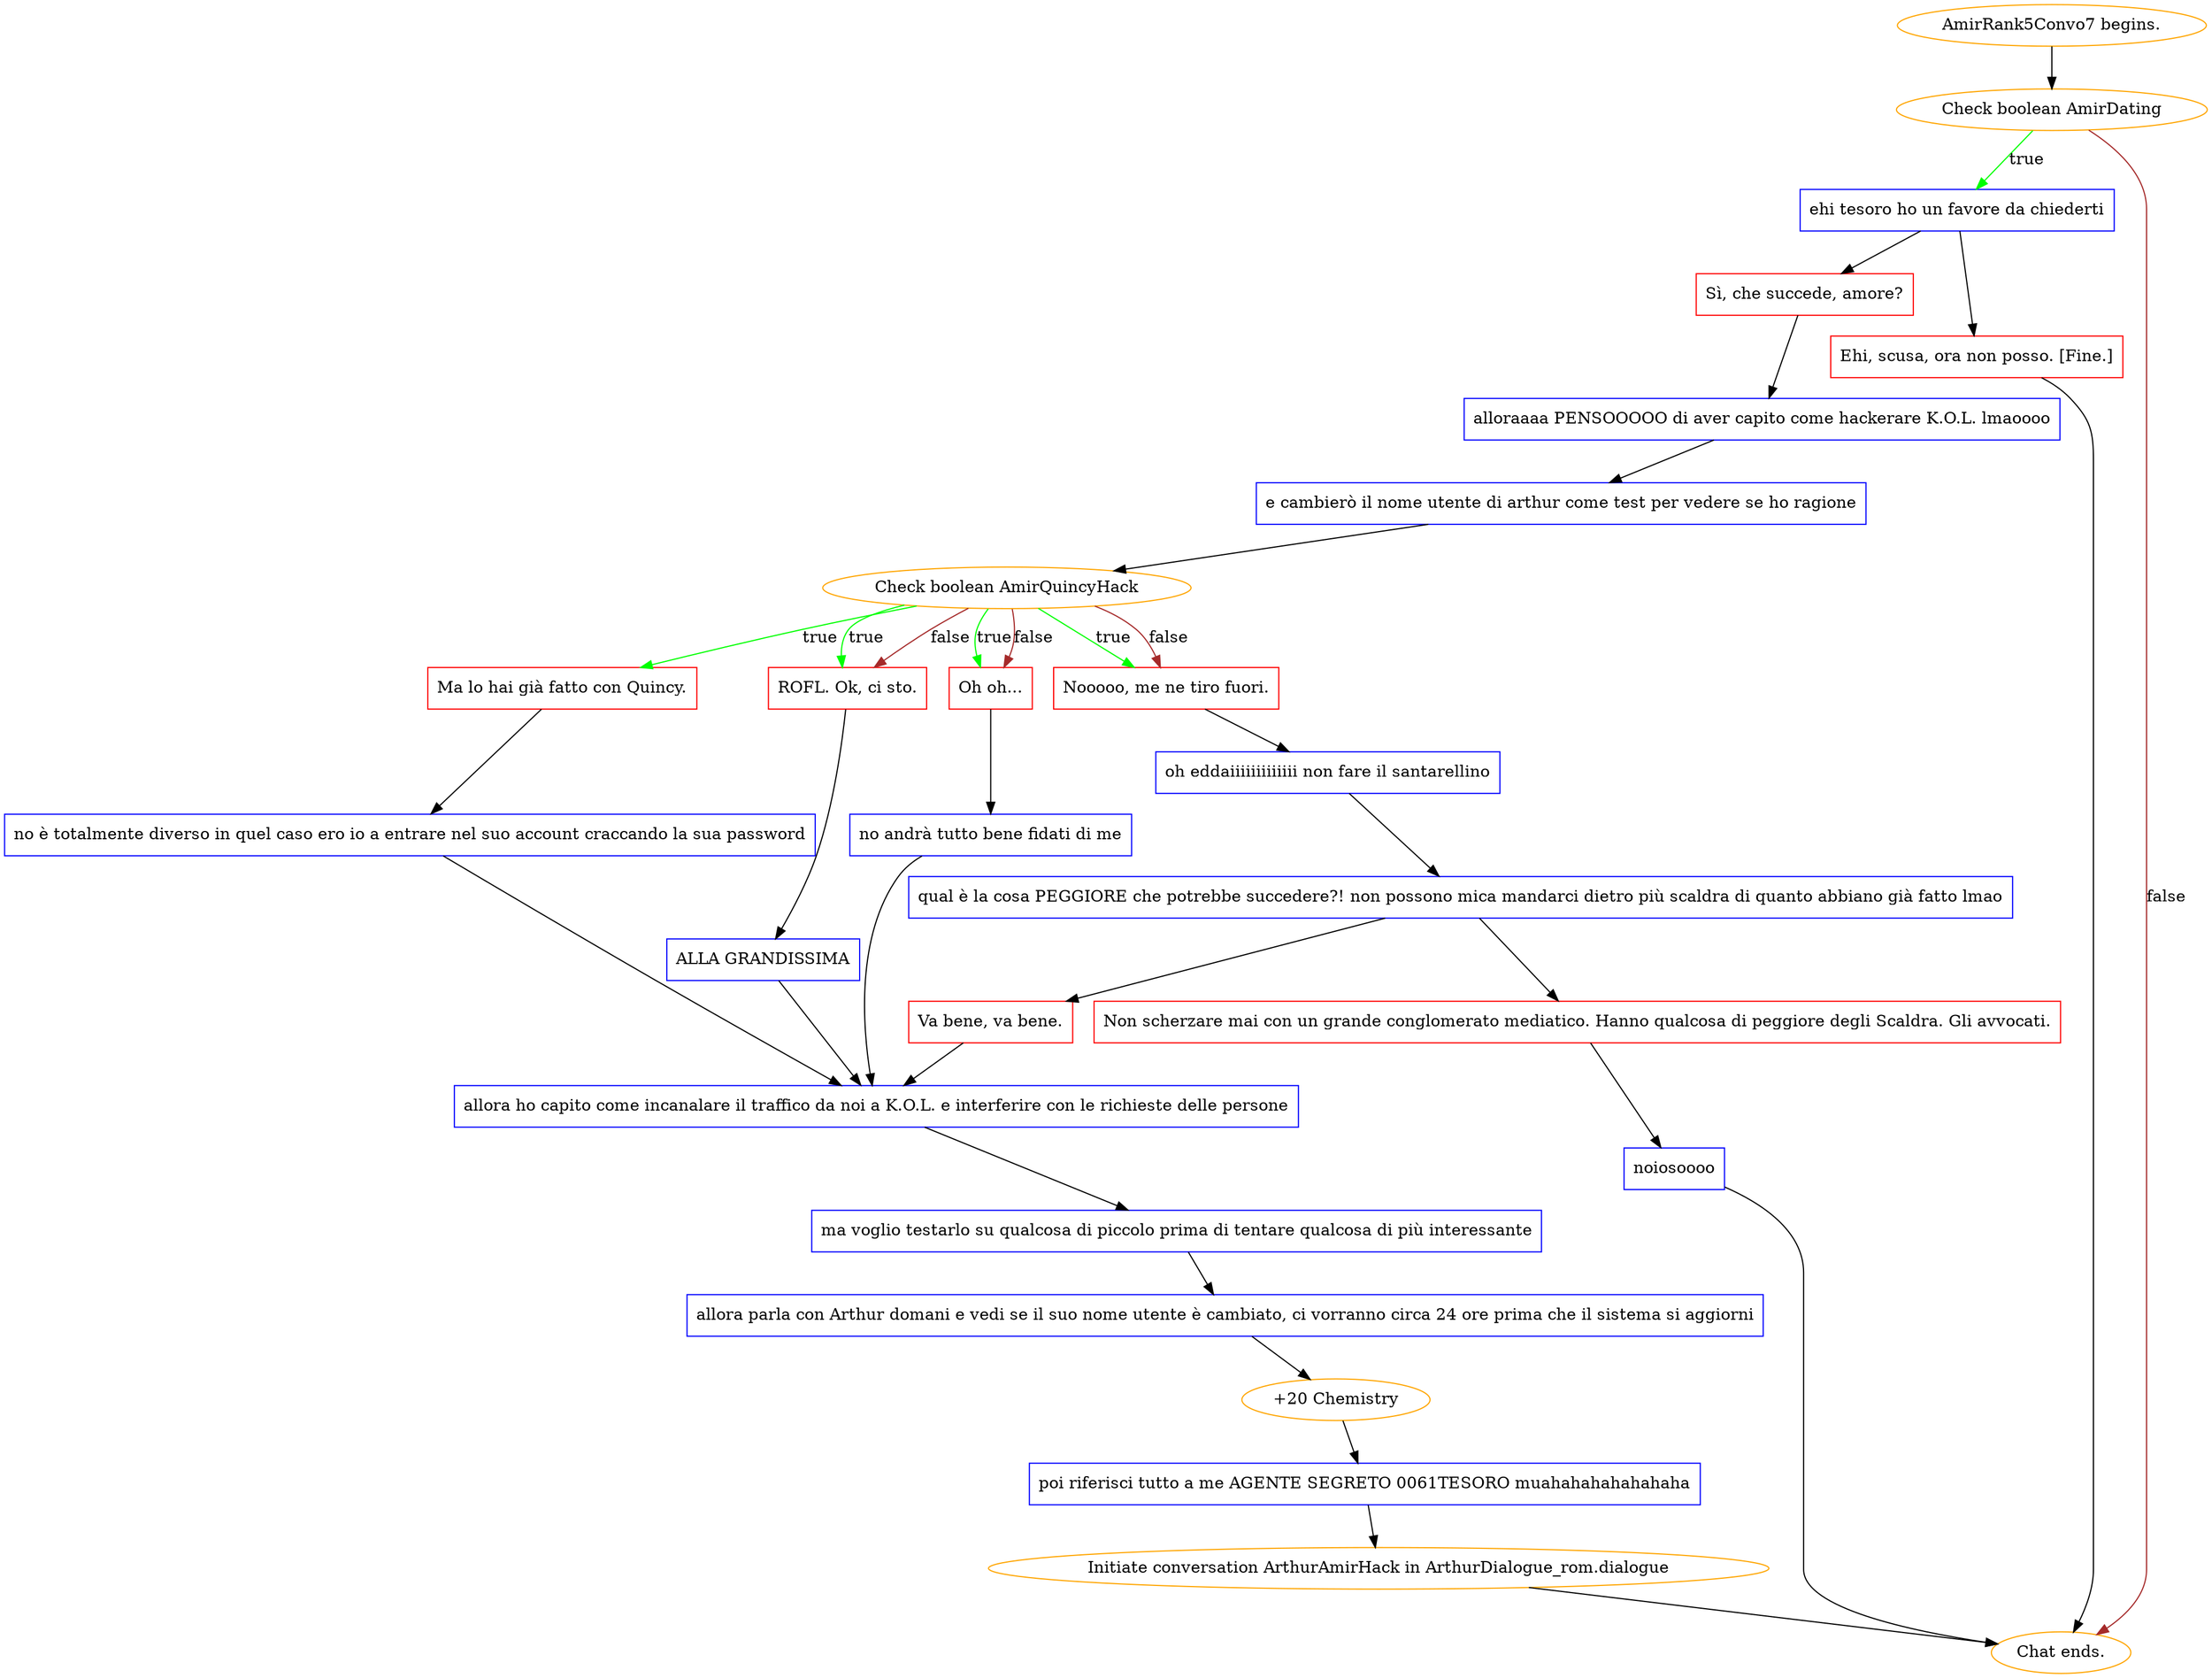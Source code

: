 digraph {
	"AmirRank5Convo7 begins." [color=orange];
		"AmirRank5Convo7 begins." -> j3511724134;
	j3511724134 [label="Check boolean AmirDating",color=orange];
		j3511724134 -> j1311423951 [label=true,color=green];
		j3511724134 -> "Chat ends." [label=false,color=brown];
	j1311423951 [label="ehi tesoro ho un favore da chiederti",shape=box,color=blue];
		j1311423951 -> j2866146643;
		j1311423951 -> j2660199081;
	"Chat ends." [color=orange];
	j2866146643 [label="Sì, che succede, amore?",shape=box,color=red];
		j2866146643 -> j1573688164;
	j2660199081 [label="Ehi, scusa, ora non posso. [Fine.]",shape=box,color=red];
		j2660199081 -> "Chat ends.";
	j1573688164 [label="alloraaaa PENSOOOOO di aver capito come hackerare K.O.L. lmaoooo",shape=box,color=blue];
		j1573688164 -> j4034733218;
	j4034733218 [label="e cambierò il nome utente di arthur come test per vedere se ho ragione",shape=box,color=blue];
		j4034733218 -> j415471592;
	j415471592 [label="Check boolean AmirQuincyHack",color=orange];
		j415471592 -> j2158506745 [label=true,color=green];
		j415471592 -> j2679255899 [label=true,color=green];
		j415471592 -> j1580864563 [label=true,color=green];
		j415471592 -> j1592788443 [label=true,color=green];
		j415471592 -> j2679255899 [label=false,color=brown];
		j415471592 -> j1580864563 [label=false,color=brown];
		j415471592 -> j1592788443 [label=false,color=brown];
	j2158506745 [label="Ma lo hai già fatto con Quincy.",shape=box,color=red];
		j2158506745 -> j1898701362;
	j2679255899 [label="ROFL. Ok, ci sto.",shape=box,color=red];
		j2679255899 -> j3581986728;
	j1580864563 [label="Oh oh...",shape=box,color=red];
		j1580864563 -> j1447733095;
	j1592788443 [label="Nooooo, me ne tiro fuori.",shape=box,color=red];
		j1592788443 -> j3790526143;
	j1898701362 [label="no è totalmente diverso in quel caso ero io a entrare nel suo account craccando la sua password",shape=box,color=blue];
		j1898701362 -> j2096263784;
	j3581986728 [label="ALLA GRANDISSIMA",shape=box,color=blue];
		j3581986728 -> j2096263784;
	j1447733095 [label="no andrà tutto bene fidati di me",shape=box,color=blue];
		j1447733095 -> j2096263784;
	j3790526143 [label="oh eddaiiiiiiiiiiiii non fare il santarellino",shape=box,color=blue];
		j3790526143 -> j1895502720;
	j2096263784 [label="allora ho capito come incanalare il traffico da noi a K.O.L. e interferire con le richieste delle persone",shape=box,color=blue];
		j2096263784 -> j2020625619;
	j1895502720 [label="qual è la cosa PEGGIORE che potrebbe succedere?! non possono mica mandarci dietro più scaldra di quanto abbiano già fatto lmao",shape=box,color=blue];
		j1895502720 -> j76223463;
		j1895502720 -> j1999434837;
	j2020625619 [label="ma voglio testarlo su qualcosa di piccolo prima di tentare qualcosa di più interessante",shape=box,color=blue];
		j2020625619 -> j489398479;
	j76223463 [label="Va bene, va bene.",shape=box,color=red];
		j76223463 -> j2096263784;
	j1999434837 [label="Non scherzare mai con un grande conglomerato mediatico. Hanno qualcosa di peggiore degli Scaldra. Gli avvocati.",shape=box,color=red];
		j1999434837 -> j569139829;
	j489398479 [label="allora parla con Arthur domani e vedi se il suo nome utente è cambiato, ci vorranno circa 24 ore prima che il sistema si aggiorni",shape=box,color=blue];
		j489398479 -> j3602762069;
	j569139829 [label="noiosoooo",shape=box,color=blue];
		j569139829 -> "Chat ends.";
	j3602762069 [label="+20 Chemistry",color=orange];
		j3602762069 -> j3312046468;
	j3312046468 [label="poi riferisci tutto a me AGENTE SEGRETO 0061TESORO muahahahahahahaha",shape=box,color=blue];
		j3312046468 -> "Initiate conversation ArthurAmirHack in ArthurDialogue_rom.dialogue";
	"Initiate conversation ArthurAmirHack in ArthurDialogue_rom.dialogue" [label="Initiate conversation ArthurAmirHack in ArthurDialogue_rom.dialogue",color=orange];
		"Initiate conversation ArthurAmirHack in ArthurDialogue_rom.dialogue" -> "Chat ends.";
}